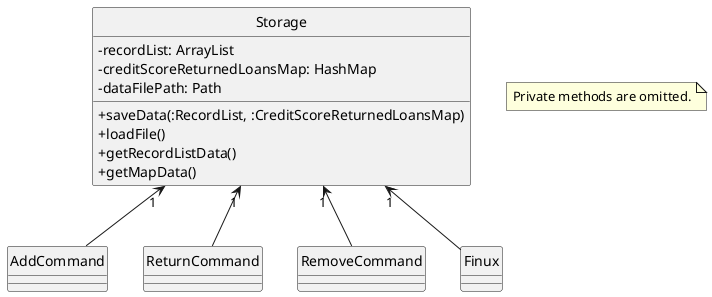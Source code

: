 @startuml
'https://plantuml.com/sequence-diagram
skinparam classAttributeIconSize 0
hide circle


class Storage {
- recordList: ArrayList
- creditScoreReturnedLoansMap: HashMap
- dataFilePath: Path
+ saveData(:RecordList, :CreditScoreReturnedLoansMap)
+ loadFile()
+ getRecordListData()
+ getMapData()
}

note "Private methods are omitted." as N1

class AddCommand {
}

class ReturnCommand {
}

class RemoveCommand {
}

Storage"1" <-- Finux
Storage"1" <-- AddCommand
Storage"1" <-- ReturnCommand
Storage"1" <-- RemoveCommand
@enduml